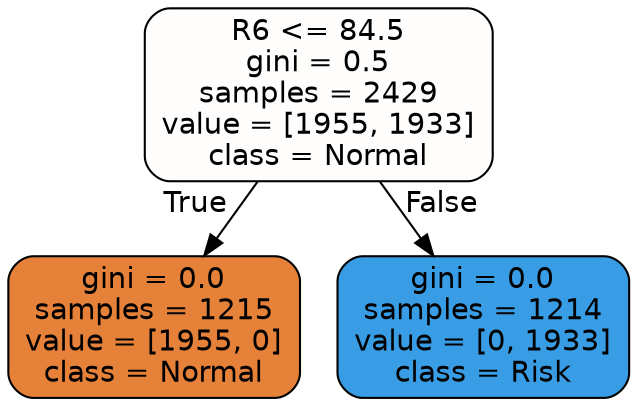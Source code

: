 digraph Tree {
node [shape=box, style="filled, rounded", color="black", fontname="helvetica"] ;
edge [fontname="helvetica"] ;
0 [label="R6 <= 84.5\ngini = 0.5\nsamples = 2429\nvalue = [1955, 1933]\nclass = Normal", fillcolor="#fffefd"] ;
1 [label="gini = 0.0\nsamples = 1215\nvalue = [1955, 0]\nclass = Normal", fillcolor="#e58139"] ;
0 -> 1 [labeldistance=2.5, labelangle=45, headlabel="True"] ;
2 [label="gini = 0.0\nsamples = 1214\nvalue = [0, 1933]\nclass = Risk", fillcolor="#399de5"] ;
0 -> 2 [labeldistance=2.5, labelangle=-45, headlabel="False"] ;
}